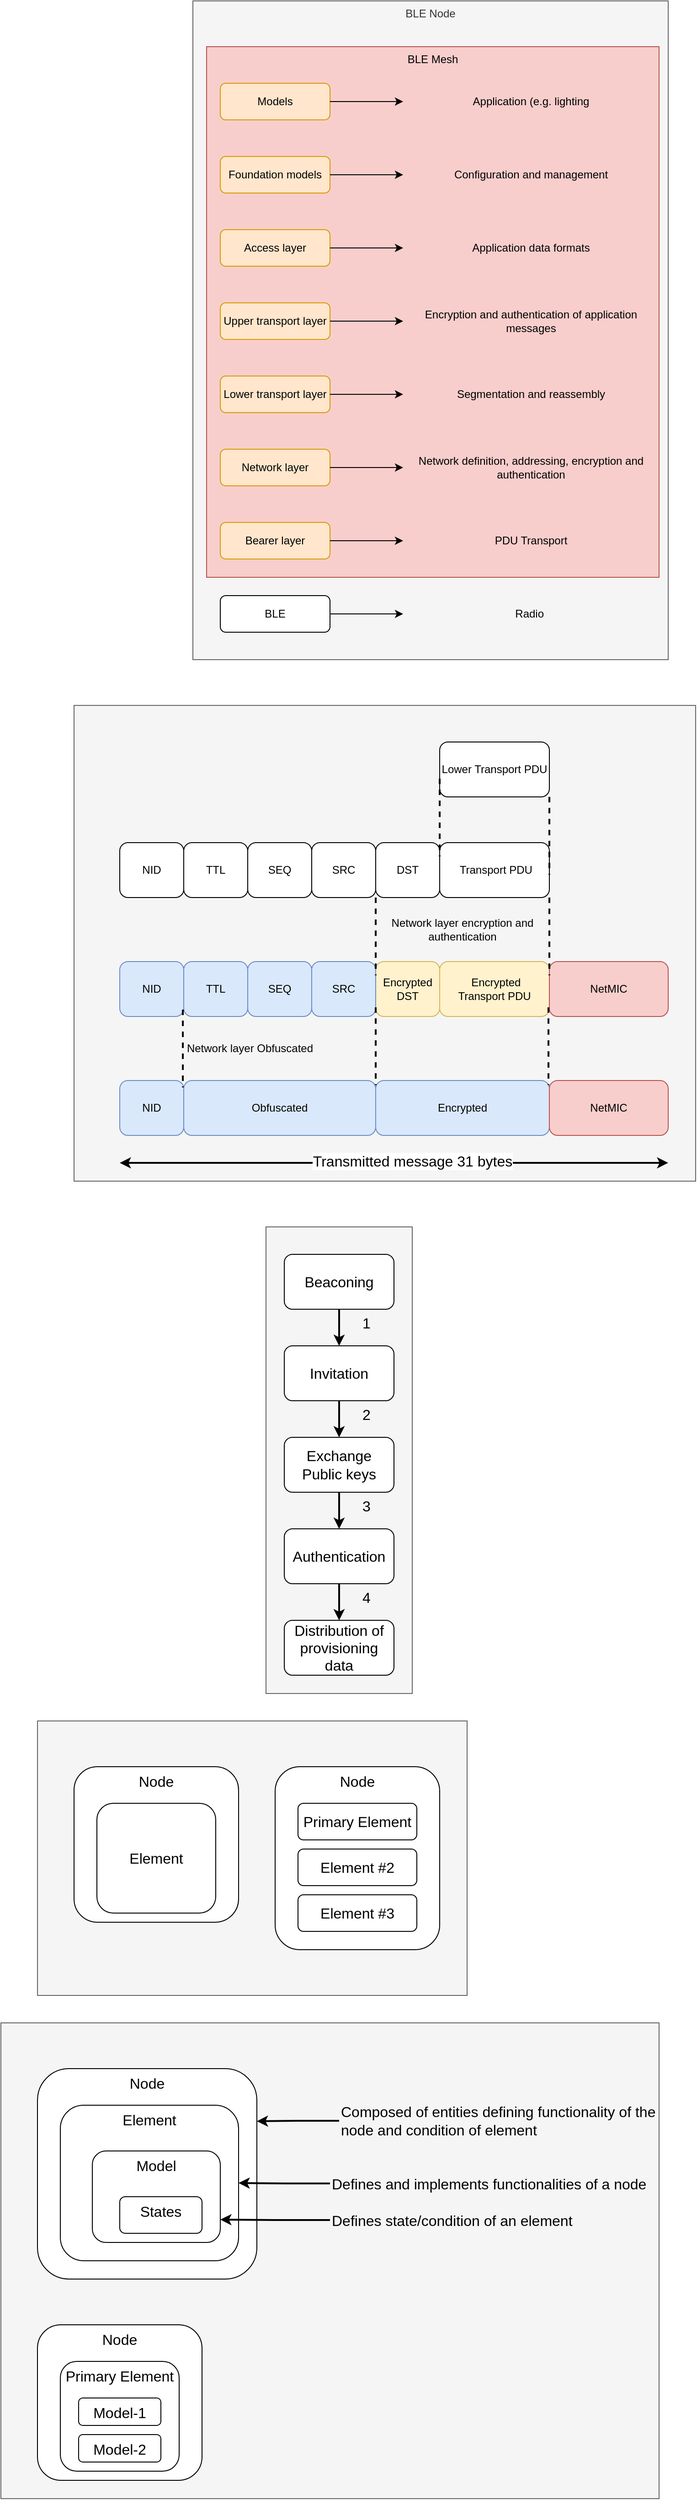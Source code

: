 <mxfile version="16.1.2" type="device"><diagram id="eeeXGcTcUnoMHfqw15AL" name="Page-1"><mxGraphModel dx="1492" dy="1951" grid="1" gridSize="10" guides="1" tooltips="1" connect="1" arrows="1" fold="1" page="1" pageScale="1" pageWidth="850" pageHeight="1100" math="0" shadow="0"><root><mxCell id="0"/><mxCell id="1" parent="0"/><mxCell id="AvkNzR22Ic1gUt_RfUds-100" value="" style="rounded=0;whiteSpace=wrap;html=1;fontSize=16;fillColor=#f5f5f5;fontColor=#333333;strokeColor=#666666;" vertex="1" parent="1"><mxGeometry x="80" y="2080" width="720" height="520" as="geometry"/></mxCell><mxCell id="AvkNzR22Ic1gUt_RfUds-82" value="" style="rounded=0;whiteSpace=wrap;html=1;fontSize=16;fillColor=#f5f5f5;fontColor=#333333;strokeColor=#666666;" vertex="1" parent="1"><mxGeometry x="120" y="1750" width="470" height="300" as="geometry"/></mxCell><mxCell id="AvkNzR22Ic1gUt_RfUds-75" value="" style="rounded=0;whiteSpace=wrap;html=1;fontSize=16;fillColor=#f5f5f5;fontColor=#333333;strokeColor=#666666;" vertex="1" parent="1"><mxGeometry x="370" y="1210" width="160" height="510" as="geometry"/></mxCell><mxCell id="AvkNzR22Ic1gUt_RfUds-56" value="" style="rounded=0;whiteSpace=wrap;html=1;fillColor=#f5f5f5;fontColor=#333333;strokeColor=#666666;" vertex="1" parent="1"><mxGeometry x="160" y="640" width="680" height="520" as="geometry"/></mxCell><mxCell id="AvkNzR22Ic1gUt_RfUds-29" value="" style="group" vertex="1" connectable="0" parent="1"><mxGeometry x="290" y="-130" width="520" height="720" as="geometry"/></mxCell><mxCell id="AvkNzR22Ic1gUt_RfUds-27" value="BLE Node" style="rounded=0;whiteSpace=wrap;html=1;fillColor=#f5f5f5;strokeColor=#666666;fontColor=#333333;verticalAlign=top;" vertex="1" parent="AvkNzR22Ic1gUt_RfUds-29"><mxGeometry width="520" height="720" as="geometry"/></mxCell><mxCell id="AvkNzR22Ic1gUt_RfUds-28" value="BLE Mesh" style="rounded=0;whiteSpace=wrap;html=1;fillColor=#f8cecc;strokeColor=#b85450;verticalAlign=top;" vertex="1" parent="AvkNzR22Ic1gUt_RfUds-29"><mxGeometry x="15" y="50" width="495" height="580" as="geometry"/></mxCell><mxCell id="AvkNzR22Ic1gUt_RfUds-1" value="BLE" style="rounded=1;whiteSpace=wrap;html=1;" vertex="1" parent="AvkNzR22Ic1gUt_RfUds-29"><mxGeometry x="30" y="650" width="120" height="40" as="geometry"/></mxCell><mxCell id="AvkNzR22Ic1gUt_RfUds-4" value="Bearer layer" style="rounded=1;whiteSpace=wrap;html=1;fillColor=#ffe6cc;strokeColor=#d79b00;" vertex="1" parent="AvkNzR22Ic1gUt_RfUds-29"><mxGeometry x="30" y="570" width="120" height="40" as="geometry"/></mxCell><mxCell id="AvkNzR22Ic1gUt_RfUds-5" value="Network layer" style="rounded=1;whiteSpace=wrap;html=1;fillColor=#ffe6cc;strokeColor=#d79b00;" vertex="1" parent="AvkNzR22Ic1gUt_RfUds-29"><mxGeometry x="30" y="490" width="120" height="40" as="geometry"/></mxCell><mxCell id="AvkNzR22Ic1gUt_RfUds-6" value="Lower transport layer" style="rounded=1;whiteSpace=wrap;html=1;fillColor=#ffe6cc;strokeColor=#d79b00;" vertex="1" parent="AvkNzR22Ic1gUt_RfUds-29"><mxGeometry x="30" y="410" width="120" height="40" as="geometry"/></mxCell><mxCell id="AvkNzR22Ic1gUt_RfUds-7" value="Upper transport layer" style="rounded=1;whiteSpace=wrap;html=1;fillColor=#ffe6cc;strokeColor=#d79b00;" vertex="1" parent="AvkNzR22Ic1gUt_RfUds-29"><mxGeometry x="30" y="330" width="120" height="40" as="geometry"/></mxCell><mxCell id="AvkNzR22Ic1gUt_RfUds-8" value="Access layer" style="rounded=1;whiteSpace=wrap;html=1;fillColor=#ffe6cc;strokeColor=#d79b00;" vertex="1" parent="AvkNzR22Ic1gUt_RfUds-29"><mxGeometry x="30" y="250" width="120" height="40" as="geometry"/></mxCell><mxCell id="AvkNzR22Ic1gUt_RfUds-9" value="Foundation models" style="rounded=1;whiteSpace=wrap;html=1;fillColor=#ffe6cc;strokeColor=#d79b00;" vertex="1" parent="AvkNzR22Ic1gUt_RfUds-29"><mxGeometry x="30" y="170" width="120" height="40" as="geometry"/></mxCell><mxCell id="AvkNzR22Ic1gUt_RfUds-10" value="Models" style="rounded=1;whiteSpace=wrap;html=1;fillColor=#ffe6cc;strokeColor=#d79b00;" vertex="1" parent="AvkNzR22Ic1gUt_RfUds-29"><mxGeometry x="30" y="90" width="120" height="40" as="geometry"/></mxCell><mxCell id="AvkNzR22Ic1gUt_RfUds-11" value="Application (e.g. lighting" style="text;html=1;strokeColor=none;fillColor=none;align=center;verticalAlign=middle;whiteSpace=wrap;rounded=0;" vertex="1" parent="AvkNzR22Ic1gUt_RfUds-29"><mxGeometry x="230" y="90" width="280" height="40" as="geometry"/></mxCell><mxCell id="AvkNzR22Ic1gUt_RfUds-12" style="edgeStyle=orthogonalEdgeStyle;rounded=0;orthogonalLoop=1;jettySize=auto;html=1;" edge="1" parent="AvkNzR22Ic1gUt_RfUds-29" source="AvkNzR22Ic1gUt_RfUds-10" target="AvkNzR22Ic1gUt_RfUds-11"><mxGeometry relative="1" as="geometry"/></mxCell><mxCell id="AvkNzR22Ic1gUt_RfUds-13" value="Configuration and management" style="text;html=1;strokeColor=none;fillColor=none;align=center;verticalAlign=middle;whiteSpace=wrap;rounded=0;" vertex="1" parent="AvkNzR22Ic1gUt_RfUds-29"><mxGeometry x="230" y="170" width="280" height="40" as="geometry"/></mxCell><mxCell id="AvkNzR22Ic1gUt_RfUds-20" style="edgeStyle=orthogonalEdgeStyle;rounded=0;orthogonalLoop=1;jettySize=auto;html=1;" edge="1" parent="AvkNzR22Ic1gUt_RfUds-29" source="AvkNzR22Ic1gUt_RfUds-9" target="AvkNzR22Ic1gUt_RfUds-13"><mxGeometry relative="1" as="geometry"/></mxCell><mxCell id="AvkNzR22Ic1gUt_RfUds-14" value="Application data formats" style="text;html=1;strokeColor=none;fillColor=none;align=center;verticalAlign=middle;whiteSpace=wrap;rounded=0;" vertex="1" parent="AvkNzR22Ic1gUt_RfUds-29"><mxGeometry x="230" y="250" width="280" height="40" as="geometry"/></mxCell><mxCell id="AvkNzR22Ic1gUt_RfUds-21" style="edgeStyle=orthogonalEdgeStyle;rounded=0;orthogonalLoop=1;jettySize=auto;html=1;" edge="1" parent="AvkNzR22Ic1gUt_RfUds-29" source="AvkNzR22Ic1gUt_RfUds-8" target="AvkNzR22Ic1gUt_RfUds-14"><mxGeometry relative="1" as="geometry"/></mxCell><mxCell id="AvkNzR22Ic1gUt_RfUds-15" value="Encryption and authentication of application messages" style="text;html=1;strokeColor=none;fillColor=none;align=center;verticalAlign=middle;whiteSpace=wrap;rounded=0;" vertex="1" parent="AvkNzR22Ic1gUt_RfUds-29"><mxGeometry x="230" y="330" width="280" height="40" as="geometry"/></mxCell><mxCell id="AvkNzR22Ic1gUt_RfUds-22" style="edgeStyle=orthogonalEdgeStyle;rounded=0;orthogonalLoop=1;jettySize=auto;html=1;exitX=1;exitY=0.5;exitDx=0;exitDy=0;" edge="1" parent="AvkNzR22Ic1gUt_RfUds-29" source="AvkNzR22Ic1gUt_RfUds-7" target="AvkNzR22Ic1gUt_RfUds-15"><mxGeometry relative="1" as="geometry"/></mxCell><mxCell id="AvkNzR22Ic1gUt_RfUds-16" value="Segmentation and reassembly" style="text;html=1;strokeColor=none;fillColor=none;align=center;verticalAlign=middle;whiteSpace=wrap;rounded=0;" vertex="1" parent="AvkNzR22Ic1gUt_RfUds-29"><mxGeometry x="230" y="410" width="280" height="40" as="geometry"/></mxCell><mxCell id="AvkNzR22Ic1gUt_RfUds-23" style="edgeStyle=orthogonalEdgeStyle;rounded=0;orthogonalLoop=1;jettySize=auto;html=1;exitX=1;exitY=0.5;exitDx=0;exitDy=0;" edge="1" parent="AvkNzR22Ic1gUt_RfUds-29" source="AvkNzR22Ic1gUt_RfUds-6" target="AvkNzR22Ic1gUt_RfUds-16"><mxGeometry relative="1" as="geometry"/></mxCell><mxCell id="AvkNzR22Ic1gUt_RfUds-17" value="Network definition, addressing, encryption and authentication" style="text;html=1;strokeColor=none;fillColor=none;align=center;verticalAlign=middle;whiteSpace=wrap;rounded=0;" vertex="1" parent="AvkNzR22Ic1gUt_RfUds-29"><mxGeometry x="230" y="490" width="280" height="40" as="geometry"/></mxCell><mxCell id="AvkNzR22Ic1gUt_RfUds-24" style="edgeStyle=orthogonalEdgeStyle;rounded=0;orthogonalLoop=1;jettySize=auto;html=1;exitX=1;exitY=0.5;exitDx=0;exitDy=0;entryX=0;entryY=0.5;entryDx=0;entryDy=0;" edge="1" parent="AvkNzR22Ic1gUt_RfUds-29" source="AvkNzR22Ic1gUt_RfUds-5" target="AvkNzR22Ic1gUt_RfUds-17"><mxGeometry relative="1" as="geometry"/></mxCell><mxCell id="AvkNzR22Ic1gUt_RfUds-18" value="PDU Transport" style="text;html=1;strokeColor=none;fillColor=none;align=center;verticalAlign=middle;whiteSpace=wrap;rounded=0;" vertex="1" parent="AvkNzR22Ic1gUt_RfUds-29"><mxGeometry x="230" y="570" width="280" height="40" as="geometry"/></mxCell><mxCell id="AvkNzR22Ic1gUt_RfUds-25" style="edgeStyle=orthogonalEdgeStyle;rounded=0;orthogonalLoop=1;jettySize=auto;html=1;exitX=1;exitY=0.5;exitDx=0;exitDy=0;" edge="1" parent="AvkNzR22Ic1gUt_RfUds-29" source="AvkNzR22Ic1gUt_RfUds-4" target="AvkNzR22Ic1gUt_RfUds-18"><mxGeometry relative="1" as="geometry"/></mxCell><mxCell id="AvkNzR22Ic1gUt_RfUds-19" value="Radio&amp;nbsp;" style="text;html=1;strokeColor=none;fillColor=none;align=center;verticalAlign=middle;whiteSpace=wrap;rounded=0;" vertex="1" parent="AvkNzR22Ic1gUt_RfUds-29"><mxGeometry x="230" y="650" width="280" height="40" as="geometry"/></mxCell><mxCell id="AvkNzR22Ic1gUt_RfUds-26" style="edgeStyle=orthogonalEdgeStyle;rounded=0;orthogonalLoop=1;jettySize=auto;html=1;exitX=1;exitY=0.5;exitDx=0;exitDy=0;entryX=0;entryY=0.5;entryDx=0;entryDy=0;" edge="1" parent="AvkNzR22Ic1gUt_RfUds-29" source="AvkNzR22Ic1gUt_RfUds-1" target="AvkNzR22Ic1gUt_RfUds-19"><mxGeometry relative="1" as="geometry"/></mxCell><mxCell id="AvkNzR22Ic1gUt_RfUds-30" value="Lower Transport PDU" style="rounded=1;whiteSpace=wrap;html=1;" vertex="1" parent="1"><mxGeometry x="560" y="680" width="120" height="60" as="geometry"/></mxCell><mxCell id="AvkNzR22Ic1gUt_RfUds-31" value="&amp;nbsp;Transport PDU" style="rounded=1;whiteSpace=wrap;html=1;" vertex="1" parent="1"><mxGeometry x="560" y="790" width="120" height="60" as="geometry"/></mxCell><mxCell id="AvkNzR22Ic1gUt_RfUds-32" value="DST" style="rounded=1;whiteSpace=wrap;html=1;" vertex="1" parent="1"><mxGeometry x="490" y="790" width="70" height="60" as="geometry"/></mxCell><mxCell id="AvkNzR22Ic1gUt_RfUds-33" value="SRC" style="rounded=1;whiteSpace=wrap;html=1;" vertex="1" parent="1"><mxGeometry x="420" y="790" width="70" height="60" as="geometry"/></mxCell><mxCell id="AvkNzR22Ic1gUt_RfUds-34" value="SEQ" style="rounded=1;whiteSpace=wrap;html=1;" vertex="1" parent="1"><mxGeometry x="350" y="790" width="70" height="60" as="geometry"/></mxCell><mxCell id="AvkNzR22Ic1gUt_RfUds-35" value="TTL" style="rounded=1;whiteSpace=wrap;html=1;" vertex="1" parent="1"><mxGeometry x="280" y="790" width="70" height="60" as="geometry"/></mxCell><mxCell id="AvkNzR22Ic1gUt_RfUds-36" value="NID" style="rounded=1;whiteSpace=wrap;html=1;" vertex="1" parent="1"><mxGeometry x="210" y="790" width="70" height="60" as="geometry"/></mxCell><mxCell id="AvkNzR22Ic1gUt_RfUds-37" value="&amp;nbsp;Encrypted &lt;br&gt;Transport PDU" style="rounded=1;whiteSpace=wrap;html=1;fillColor=#fff2cc;strokeColor=#d6b656;" vertex="1" parent="1"><mxGeometry x="560" y="920" width="120" height="60" as="geometry"/></mxCell><mxCell id="AvkNzR22Ic1gUt_RfUds-38" value="Encrypted DST" style="rounded=1;whiteSpace=wrap;html=1;fillColor=#fff2cc;strokeColor=#d6b656;" vertex="1" parent="1"><mxGeometry x="490" y="920" width="70" height="60" as="geometry"/></mxCell><mxCell id="AvkNzR22Ic1gUt_RfUds-39" value="SRC" style="rounded=1;whiteSpace=wrap;html=1;fillColor=#dae8fc;strokeColor=#6c8ebf;" vertex="1" parent="1"><mxGeometry x="420" y="920" width="70" height="60" as="geometry"/></mxCell><mxCell id="AvkNzR22Ic1gUt_RfUds-40" value="SEQ" style="rounded=1;whiteSpace=wrap;html=1;fillColor=#dae8fc;strokeColor=#6c8ebf;" vertex="1" parent="1"><mxGeometry x="350" y="920" width="70" height="60" as="geometry"/></mxCell><mxCell id="AvkNzR22Ic1gUt_RfUds-41" value="TTL" style="rounded=1;whiteSpace=wrap;html=1;fillColor=#dae8fc;strokeColor=#6c8ebf;" vertex="1" parent="1"><mxGeometry x="280" y="920" width="70" height="60" as="geometry"/></mxCell><mxCell id="AvkNzR22Ic1gUt_RfUds-42" value="NID" style="rounded=1;whiteSpace=wrap;html=1;fillColor=#dae8fc;strokeColor=#6c8ebf;" vertex="1" parent="1"><mxGeometry x="210" y="920" width="70" height="60" as="geometry"/></mxCell><mxCell id="AvkNzR22Ic1gUt_RfUds-43" value="NetMIC" style="rounded=1;whiteSpace=wrap;html=1;fillColor=#f8cecc;strokeColor=#b85450;" vertex="1" parent="1"><mxGeometry x="680" y="920" width="130" height="60" as="geometry"/></mxCell><mxCell id="AvkNzR22Ic1gUt_RfUds-44" value="Obfuscated" style="rounded=1;whiteSpace=wrap;html=1;fillColor=#dae8fc;strokeColor=#6c8ebf;" vertex="1" parent="1"><mxGeometry x="280" y="1050" width="210" height="60" as="geometry"/></mxCell><mxCell id="AvkNzR22Ic1gUt_RfUds-45" value="Encrypted" style="rounded=1;whiteSpace=wrap;html=1;fillColor=#dae8fc;strokeColor=#6c8ebf;" vertex="1" parent="1"><mxGeometry x="490" y="1050" width="190" height="60" as="geometry"/></mxCell><mxCell id="AvkNzR22Ic1gUt_RfUds-46" value="NetMIC" style="rounded=1;whiteSpace=wrap;html=1;fillColor=#f8cecc;strokeColor=#b85450;" vertex="1" parent="1"><mxGeometry x="680" y="1050" width="130" height="60" as="geometry"/></mxCell><mxCell id="AvkNzR22Ic1gUt_RfUds-47" value="" style="endArrow=none;dashed=1;html=1;rounded=0;exitX=1;exitY=1;exitDx=0;exitDy=0;entryX=1;entryY=0.25;entryDx=0;entryDy=0;strokeWidth=2;" edge="1" parent="1" source="AvkNzR22Ic1gUt_RfUds-31" target="AvkNzR22Ic1gUt_RfUds-37"><mxGeometry width="50" height="50" relative="1" as="geometry"><mxPoint x="600" y="1010" as="sourcePoint"/><mxPoint x="650" y="960" as="targetPoint"/></mxGeometry></mxCell><mxCell id="AvkNzR22Ic1gUt_RfUds-48" value="" style="endArrow=none;dashed=1;html=1;rounded=0;exitX=1;exitY=1;exitDx=0;exitDy=0;entryX=1;entryY=0.25;entryDx=0;entryDy=0;strokeWidth=2;" edge="1" parent="1"><mxGeometry width="50" height="50" relative="1" as="geometry"><mxPoint x="490" y="850" as="sourcePoint"/><mxPoint x="490" y="935" as="targetPoint"/></mxGeometry></mxCell><mxCell id="AvkNzR22Ic1gUt_RfUds-49" value="Network layer encryption and authentication" style="text;html=1;strokeColor=none;fillColor=none;align=center;verticalAlign=middle;whiteSpace=wrap;rounded=0;" vertex="1" parent="1"><mxGeometry x="500" y="870" width="170" height="30" as="geometry"/></mxCell><mxCell id="AvkNzR22Ic1gUt_RfUds-50" value="" style="endArrow=none;dashed=1;html=1;rounded=0;exitX=1;exitY=1;exitDx=0;exitDy=0;entryX=1;entryY=0.25;entryDx=0;entryDy=0;strokeWidth=2;" edge="1" parent="1"><mxGeometry width="50" height="50" relative="1" as="geometry"><mxPoint x="490" y="970" as="sourcePoint"/><mxPoint x="490" y="1055" as="targetPoint"/></mxGeometry></mxCell><mxCell id="AvkNzR22Ic1gUt_RfUds-51" value="" style="endArrow=none;dashed=1;html=1;rounded=0;exitX=1;exitY=1;exitDx=0;exitDy=0;entryX=1;entryY=0.25;entryDx=0;entryDy=0;strokeWidth=2;" edge="1" parent="1"><mxGeometry width="50" height="50" relative="1" as="geometry"><mxPoint x="679" y="970" as="sourcePoint"/><mxPoint x="679" y="1055" as="targetPoint"/></mxGeometry></mxCell><mxCell id="AvkNzR22Ic1gUt_RfUds-53" value="Network layer Obfuscated" style="text;html=1;strokeColor=none;fillColor=none;align=center;verticalAlign=middle;whiteSpace=wrap;rounded=0;" vertex="1" parent="1"><mxGeometry x="265" y="1000" width="175" height="30" as="geometry"/></mxCell><mxCell id="AvkNzR22Ic1gUt_RfUds-54" value="" style="endArrow=none;dashed=1;html=1;rounded=0;exitX=1;exitY=1;exitDx=0;exitDy=0;entryX=1;entryY=0.25;entryDx=0;entryDy=0;strokeWidth=2;" edge="1" parent="1"><mxGeometry width="50" height="50" relative="1" as="geometry"><mxPoint x="560" y="720" as="sourcePoint"/><mxPoint x="560" y="805" as="targetPoint"/></mxGeometry></mxCell><mxCell id="AvkNzR22Ic1gUt_RfUds-55" value="" style="endArrow=none;dashed=1;html=1;rounded=0;exitX=1;exitY=1;exitDx=0;exitDy=0;entryX=1;entryY=0.25;entryDx=0;entryDy=0;strokeWidth=2;" edge="1" parent="1"><mxGeometry width="50" height="50" relative="1" as="geometry"><mxPoint x="680" y="740" as="sourcePoint"/><mxPoint x="680" y="825" as="targetPoint"/></mxGeometry></mxCell><mxCell id="AvkNzR22Ic1gUt_RfUds-58" value="" style="endArrow=classic;startArrow=classic;html=1;rounded=0;strokeWidth=2;" edge="1" parent="1"><mxGeometry width="50" height="50" relative="1" as="geometry"><mxPoint x="210" y="1140" as="sourcePoint"/><mxPoint x="810" y="1140" as="targetPoint"/><Array as="points"/></mxGeometry></mxCell><mxCell id="AvkNzR22Ic1gUt_RfUds-59" value="&lt;font style=&quot;font-size: 16px&quot;&gt;Transmitted message 31 bytes&lt;/font&gt;" style="edgeLabel;html=1;align=center;verticalAlign=middle;resizable=0;points=[];" vertex="1" connectable="0" parent="AvkNzR22Ic1gUt_RfUds-58"><mxGeometry x="0.068" y="2" relative="1" as="geometry"><mxPoint x="-1" as="offset"/></mxGeometry></mxCell><mxCell id="AvkNzR22Ic1gUt_RfUds-60" value="NID" style="rounded=1;whiteSpace=wrap;html=1;fillColor=#dae8fc;strokeColor=#6c8ebf;" vertex="1" parent="1"><mxGeometry x="210" y="1050" width="70" height="60" as="geometry"/></mxCell><mxCell id="AvkNzR22Ic1gUt_RfUds-61" value="" style="endArrow=none;dashed=1;html=1;rounded=0;exitX=1;exitY=1;exitDx=0;exitDy=0;entryX=1;entryY=0.25;entryDx=0;entryDy=0;strokeWidth=2;" edge="1" parent="1"><mxGeometry width="50" height="50" relative="1" as="geometry"><mxPoint x="279" y="972.5" as="sourcePoint"/><mxPoint x="279" y="1057.5" as="targetPoint"/></mxGeometry></mxCell><mxCell id="AvkNzR22Ic1gUt_RfUds-67" style="edgeStyle=orthogonalEdgeStyle;rounded=0;orthogonalLoop=1;jettySize=auto;html=1;exitX=0.5;exitY=1;exitDx=0;exitDy=0;entryX=0.5;entryY=0;entryDx=0;entryDy=0;fontSize=16;strokeWidth=2;" edge="1" parent="1" source="AvkNzR22Ic1gUt_RfUds-62" target="AvkNzR22Ic1gUt_RfUds-63"><mxGeometry relative="1" as="geometry"/></mxCell><mxCell id="AvkNzR22Ic1gUt_RfUds-62" value="Beaconing" style="rounded=1;whiteSpace=wrap;html=1;fontSize=16;" vertex="1" parent="1"><mxGeometry x="390" y="1240" width="120" height="60" as="geometry"/></mxCell><mxCell id="AvkNzR22Ic1gUt_RfUds-68" style="edgeStyle=orthogonalEdgeStyle;rounded=0;orthogonalLoop=1;jettySize=auto;html=1;entryX=0.5;entryY=0;entryDx=0;entryDy=0;fontSize=16;strokeWidth=2;" edge="1" parent="1" source="AvkNzR22Ic1gUt_RfUds-63" target="AvkNzR22Ic1gUt_RfUds-64"><mxGeometry relative="1" as="geometry"/></mxCell><mxCell id="AvkNzR22Ic1gUt_RfUds-63" value="Invitation" style="rounded=1;whiteSpace=wrap;html=1;fontSize=16;" vertex="1" parent="1"><mxGeometry x="390" y="1340" width="120" height="60" as="geometry"/></mxCell><mxCell id="AvkNzR22Ic1gUt_RfUds-69" style="edgeStyle=orthogonalEdgeStyle;rounded=0;orthogonalLoop=1;jettySize=auto;html=1;entryX=0.5;entryY=0;entryDx=0;entryDy=0;fontSize=16;strokeWidth=2;" edge="1" parent="1" source="AvkNzR22Ic1gUt_RfUds-64" target="AvkNzR22Ic1gUt_RfUds-65"><mxGeometry relative="1" as="geometry"/></mxCell><mxCell id="AvkNzR22Ic1gUt_RfUds-64" value="Exchange Public keys" style="rounded=1;whiteSpace=wrap;html=1;fontSize=16;" vertex="1" parent="1"><mxGeometry x="390" y="1440" width="120" height="60" as="geometry"/></mxCell><mxCell id="AvkNzR22Ic1gUt_RfUds-70" style="edgeStyle=orthogonalEdgeStyle;rounded=0;orthogonalLoop=1;jettySize=auto;html=1;entryX=0.5;entryY=0;entryDx=0;entryDy=0;fontSize=16;strokeWidth=2;" edge="1" parent="1" source="AvkNzR22Ic1gUt_RfUds-65" target="AvkNzR22Ic1gUt_RfUds-66"><mxGeometry relative="1" as="geometry"/></mxCell><mxCell id="AvkNzR22Ic1gUt_RfUds-65" value="Authentication" style="rounded=1;whiteSpace=wrap;html=1;fontSize=16;" vertex="1" parent="1"><mxGeometry x="390" y="1540" width="120" height="60" as="geometry"/></mxCell><mxCell id="AvkNzR22Ic1gUt_RfUds-66" value="Distribution of provisioning data" style="rounded=1;whiteSpace=wrap;html=1;fontSize=16;" vertex="1" parent="1"><mxGeometry x="390" y="1640" width="120" height="60" as="geometry"/></mxCell><mxCell id="AvkNzR22Ic1gUt_RfUds-71" value="1" style="text;html=1;strokeColor=none;fillColor=none;align=center;verticalAlign=middle;whiteSpace=wrap;rounded=0;fontSize=16;" vertex="1" parent="1"><mxGeometry x="450" y="1300" width="60" height="30" as="geometry"/></mxCell><mxCell id="AvkNzR22Ic1gUt_RfUds-72" value="2" style="text;html=1;strokeColor=none;fillColor=none;align=center;verticalAlign=middle;whiteSpace=wrap;rounded=0;fontSize=16;" vertex="1" parent="1"><mxGeometry x="450" y="1400" width="60" height="30" as="geometry"/></mxCell><mxCell id="AvkNzR22Ic1gUt_RfUds-73" value="3" style="text;html=1;strokeColor=none;fillColor=none;align=center;verticalAlign=middle;whiteSpace=wrap;rounded=0;fontSize=16;" vertex="1" parent="1"><mxGeometry x="450" y="1500" width="60" height="30" as="geometry"/></mxCell><mxCell id="AvkNzR22Ic1gUt_RfUds-74" value="4" style="text;html=1;strokeColor=none;fillColor=none;align=center;verticalAlign=middle;whiteSpace=wrap;rounded=0;fontSize=16;" vertex="1" parent="1"><mxGeometry x="450" y="1600" width="60" height="30" as="geometry"/></mxCell><mxCell id="AvkNzR22Ic1gUt_RfUds-76" value="Node" style="rounded=1;whiteSpace=wrap;html=1;fontSize=16;verticalAlign=top;" vertex="1" parent="1"><mxGeometry x="160" y="1800" width="180" height="170" as="geometry"/></mxCell><mxCell id="AvkNzR22Ic1gUt_RfUds-77" value="Element" style="rounded=1;whiteSpace=wrap;html=1;fontSize=16;" vertex="1" parent="1"><mxGeometry x="185" y="1840" width="130" height="120" as="geometry"/></mxCell><mxCell id="AvkNzR22Ic1gUt_RfUds-78" value="Node" style="rounded=1;whiteSpace=wrap;html=1;fontSize=16;verticalAlign=top;" vertex="1" parent="1"><mxGeometry x="380" y="1800" width="180" height="200" as="geometry"/></mxCell><mxCell id="AvkNzR22Ic1gUt_RfUds-79" value="Primary Element" style="rounded=1;whiteSpace=wrap;html=1;fontSize=16;" vertex="1" parent="1"><mxGeometry x="405" y="1840" width="130" height="40" as="geometry"/></mxCell><mxCell id="AvkNzR22Ic1gUt_RfUds-80" value="Element #2" style="rounded=1;whiteSpace=wrap;html=1;fontSize=16;" vertex="1" parent="1"><mxGeometry x="405" y="1890" width="130" height="40" as="geometry"/></mxCell><mxCell id="AvkNzR22Ic1gUt_RfUds-81" value="Element #3" style="rounded=1;whiteSpace=wrap;html=1;fontSize=16;" vertex="1" parent="1"><mxGeometry x="405" y="1940" width="130" height="40" as="geometry"/></mxCell><mxCell id="AvkNzR22Ic1gUt_RfUds-83" value="Node" style="rounded=1;whiteSpace=wrap;html=1;fontSize=16;verticalAlign=top;" vertex="1" parent="1"><mxGeometry x="120" y="2130" width="240" height="230" as="geometry"/></mxCell><mxCell id="AvkNzR22Ic1gUt_RfUds-84" value="Element" style="rounded=1;whiteSpace=wrap;html=1;fontSize=16;verticalAlign=top;" vertex="1" parent="1"><mxGeometry x="145" y="2170" width="195" height="170" as="geometry"/></mxCell><mxCell id="AvkNzR22Ic1gUt_RfUds-85" value="Model" style="rounded=1;whiteSpace=wrap;html=1;fontSize=16;verticalAlign=top;" vertex="1" parent="1"><mxGeometry x="180" y="2220" width="140" height="100" as="geometry"/></mxCell><mxCell id="AvkNzR22Ic1gUt_RfUds-86" value="States" style="rounded=1;whiteSpace=wrap;html=1;fontSize=16;verticalAlign=top;" vertex="1" parent="1"><mxGeometry x="210" y="2270" width="90" height="40" as="geometry"/></mxCell><mxCell id="AvkNzR22Ic1gUt_RfUds-90" style="edgeStyle=orthogonalEdgeStyle;rounded=0;orthogonalLoop=1;jettySize=auto;html=1;entryX=1;entryY=0.25;entryDx=0;entryDy=0;fontSize=16;strokeWidth=2;" edge="1" parent="1" source="AvkNzR22Ic1gUt_RfUds-89" target="AvkNzR22Ic1gUt_RfUds-83"><mxGeometry relative="1" as="geometry"/></mxCell><mxCell id="AvkNzR22Ic1gUt_RfUds-89" value="Composed of entities defining functionality of the node and condition of element" style="text;html=1;strokeColor=none;fillColor=none;align=left;verticalAlign=middle;whiteSpace=wrap;rounded=0;fontSize=16;" vertex="1" parent="1"><mxGeometry x="450" y="2160" width="360" height="54" as="geometry"/></mxCell><mxCell id="AvkNzR22Ic1gUt_RfUds-92" style="edgeStyle=orthogonalEdgeStyle;rounded=0;orthogonalLoop=1;jettySize=auto;html=1;entryX=1;entryY=0.5;entryDx=0;entryDy=0;fontSize=16;strokeWidth=2;" edge="1" parent="1" source="AvkNzR22Ic1gUt_RfUds-91" target="AvkNzR22Ic1gUt_RfUds-84"><mxGeometry relative="1" as="geometry"/></mxCell><mxCell id="AvkNzR22Ic1gUt_RfUds-91" value="Defines and implements functionalities of a node" style="text;html=1;strokeColor=none;fillColor=none;align=left;verticalAlign=middle;whiteSpace=wrap;rounded=0;fontSize=16;" vertex="1" parent="1"><mxGeometry x="440" y="2245" width="360" height="21" as="geometry"/></mxCell><mxCell id="AvkNzR22Ic1gUt_RfUds-95" style="edgeStyle=orthogonalEdgeStyle;rounded=0;orthogonalLoop=1;jettySize=auto;html=1;entryX=1;entryY=0.75;entryDx=0;entryDy=0;fontSize=16;strokeWidth=2;" edge="1" parent="1" source="AvkNzR22Ic1gUt_RfUds-94" target="AvkNzR22Ic1gUt_RfUds-85"><mxGeometry relative="1" as="geometry"/></mxCell><mxCell id="AvkNzR22Ic1gUt_RfUds-94" value="Defines state/condition of an element" style="text;html=1;strokeColor=none;fillColor=none;align=left;verticalAlign=middle;whiteSpace=wrap;rounded=0;fontSize=16;" vertex="1" parent="1"><mxGeometry x="440" y="2289" width="360" height="13" as="geometry"/></mxCell><mxCell id="AvkNzR22Ic1gUt_RfUds-96" value="Node" style="rounded=1;whiteSpace=wrap;html=1;fontSize=16;verticalAlign=top;" vertex="1" parent="1"><mxGeometry x="120" y="2410" width="180" height="170" as="geometry"/></mxCell><mxCell id="AvkNzR22Ic1gUt_RfUds-97" value="Primary Element" style="rounded=1;whiteSpace=wrap;html=1;fontSize=16;verticalAlign=top;" vertex="1" parent="1"><mxGeometry x="145" y="2450" width="130" height="120" as="geometry"/></mxCell><mxCell id="AvkNzR22Ic1gUt_RfUds-98" value="Model-1" style="rounded=1;whiteSpace=wrap;html=1;fontSize=16;verticalAlign=top;" vertex="1" parent="1"><mxGeometry x="165" y="2490" width="90" height="30" as="geometry"/></mxCell><mxCell id="AvkNzR22Ic1gUt_RfUds-99" value="Model-2" style="rounded=1;whiteSpace=wrap;html=1;fontSize=16;verticalAlign=top;" vertex="1" parent="1"><mxGeometry x="165" y="2530" width="90" height="30" as="geometry"/></mxCell></root></mxGraphModel></diagram></mxfile>